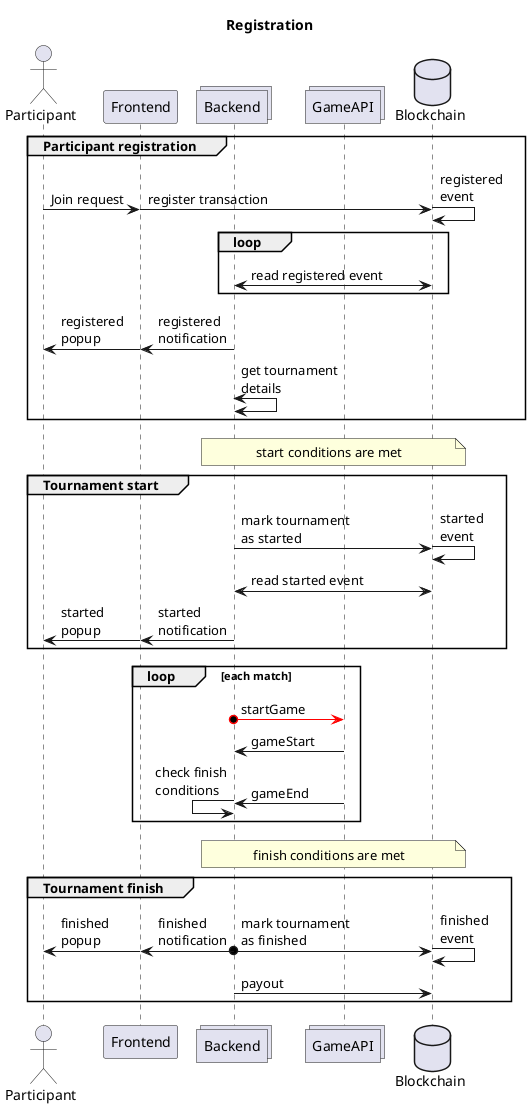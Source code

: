 ' https://plantuml.com/sequence-diagram#425ba4350c02142c
' https://entangle.atlassian.net/wiki/spaces/ENTN/pages/264339472/Team+tournament+single+chain

@startuml registration
!pragma teoz true
title Registration
actor Participant
participant Frontend
collections Backend
collections GameAPI
database Blockchain
group Participant registration
    Participant -> Frontend: Join request
    & Frontend -> Blockchain: register transaction
    & Blockchain -> Blockchain: registered\nevent
    loop
        Blockchain <-> Backend: read registered event
        ' https://gitlab.ent-dx.com/disruption/dx-tournaments-service/-/blob/dev/src/modules/tournaments/controllers/tournament.controller.ts?ref_type=heads#L216
    end
    Backend -> Frontend: registered\nnotification
    ' https://gitlab.ent-dx.com/disruption/dx-tournaments-service/-/blob/dev/src/modules/tournaments/services/fast-flow/tournament.participants-register.service.ts?ref_type=heads#L118
    & Frontend -> Participant: registered\npopup
' end

' loop each tournament
    Backend <-> Backend: get tournament\ndetails
    ' https://gitlab.ent-dx.com/disruption/dx-tournaments-service/-/blob/dev/src/modules/tournaments/services/fast-flow/tournament.starting.service.ts?ref_type=heads#L64
    ' https://gitlab.ent-dx.com/disruption/dx-tournaments-service/-/blob/dev/src/modules/tournaments/consumers/tournaments.update-by-bc.consumer.ts?ref_type=heads#L72
end
note over Backend, Blockchain: start conditions are met

group Tournament start
    ' https://gitlab.ent-dx.com/disruption/dx-tournaments-service/-/blob/dev/src/modules/tournaments/services/fast-flow/tournament.starting.service.ts?ref_type=heads#L147
    Backend -> Blockchain: mark tournament\nas started
    ' https://gitlab.ent-dx.com/disruption/dx-tournaments-service/-/blob/dev/src/modules/tournaments/services/fast-flow/tournament.starting.service.ts?ref_type=heads#L90
    & Blockchain -> Blockchain: started\nevent
    Blockchain <-> Backend: read started event

    Backend -> Frontend: started\nnotification
    & Frontend -> Participant: started\npopup
end

loop each match
    Backend o-[#red]> GameAPI: startGame
    'https://gitlab.ent-dx.com/disruption/dx-tournaments-service/-/blob/dev/src/modules/tournaments/services/fast-flow/matchmaking.creation.service.ts?ref_type=heads#L223
    GameAPI -> Backend: gameStart
    ' https://gitlab.ent-dx.com/disruption/dx-tournaments-service/-/blob/dev/src/modules/tournaments/controllers/match.controller.ts?ref_type=heads#L42
    GameAPI -> Backend: gameEnd
    ' https://gitlab.ent-dx.com/disruption/dx-tournaments-service/-/blob/dev/src/modules/tournaments/controllers/match.controller.ts?ref_type=heads#L34
    & Backend <- Backend: check finish\nconditions
end

note over Backend, Blockchain: finish conditions are met
' https://gitlab.ent-dx.com/disruption/dx-tournaments-service/-/blob/dev/src/modules/tournaments/services/fast-flow/matchmaking.ending.service.ts?ref_type=heads#L184


group Tournament finish
    Backend o-> Blockchain: mark tournament\nas finished
    ' https://gitlab.ent-dx.com/disruption/dx-blockchain-service/-/blob/dev/src/controllers/call.controller.ts?ref_type=heads#L49
    ' https://gitlab.ent-dx.com/disruption/dx-tournaments-service/-/blob/dev/src/modules/tournaments/services/fast-flow/tournament.ending.service.ts?ref_type=heads#L140
    & Blockchain -> Blockchain: finished\nevent
    ' Blockchain -[#red]> Backend: read finished event
    & Backend -> Frontend: finished\nnotification
    & Frontend -> Participant: finished\npopup
    Backend -> Blockchain: payout
    ' https://gitlab.ent-dx.com/disruption/dx-tournaments-service/-/blob/dev/src/modules/tournaments/services/fast-flow/tournament.ending.service.ts?ref_type=heads#L76
end
@enduml

